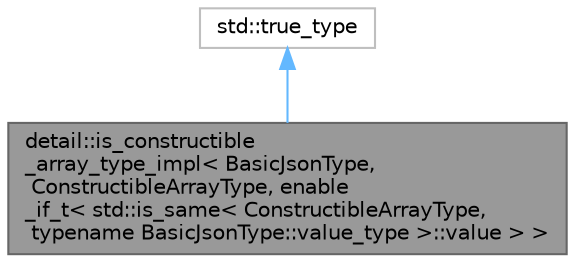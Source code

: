 digraph "detail::is_constructible_array_type_impl&lt; BasicJsonType, ConstructibleArrayType, enable_if_t&lt; std::is_same&lt; ConstructibleArrayType, typename BasicJsonType::value_type &gt;::value &gt; &gt;"
{
 // LATEX_PDF_SIZE
  bgcolor="transparent";
  edge [fontname=Helvetica,fontsize=10,labelfontname=Helvetica,labelfontsize=10];
  node [fontname=Helvetica,fontsize=10,shape=box,height=0.2,width=0.4];
  Node1 [id="Node000001",label="detail::is_constructible\l_array_type_impl\< BasicJsonType,\l ConstructibleArrayType, enable\l_if_t\< std::is_same\< ConstructibleArrayType,\l typename BasicJsonType::value_type \>::value \> \>",height=0.2,width=0.4,color="gray40", fillcolor="grey60", style="filled", fontcolor="black",tooltip=" "];
  Node2 -> Node1 [id="edge2_Node000001_Node000002",dir="back",color="steelblue1",style="solid",tooltip=" "];
  Node2 [id="Node000002",label="std::true_type",height=0.2,width=0.4,color="grey75", fillcolor="white", style="filled",tooltip=" "];
}

